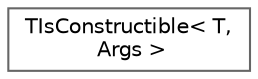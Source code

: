 digraph "Graphical Class Hierarchy"
{
 // INTERACTIVE_SVG=YES
 // LATEX_PDF_SIZE
  bgcolor="transparent";
  edge [fontname=Helvetica,fontsize=10,labelfontname=Helvetica,labelfontsize=10];
  node [fontname=Helvetica,fontsize=10,shape=box,height=0.2,width=0.4];
  rankdir="LR";
  Node0 [id="Node000000",label="TIsConstructible\< T,\l Args \>",height=0.2,width=0.4,color="grey40", fillcolor="white", style="filled",URL="$de/de4/structTIsConstructible.html",tooltip="Determines if T is constructible from a set of arguments."];
}
